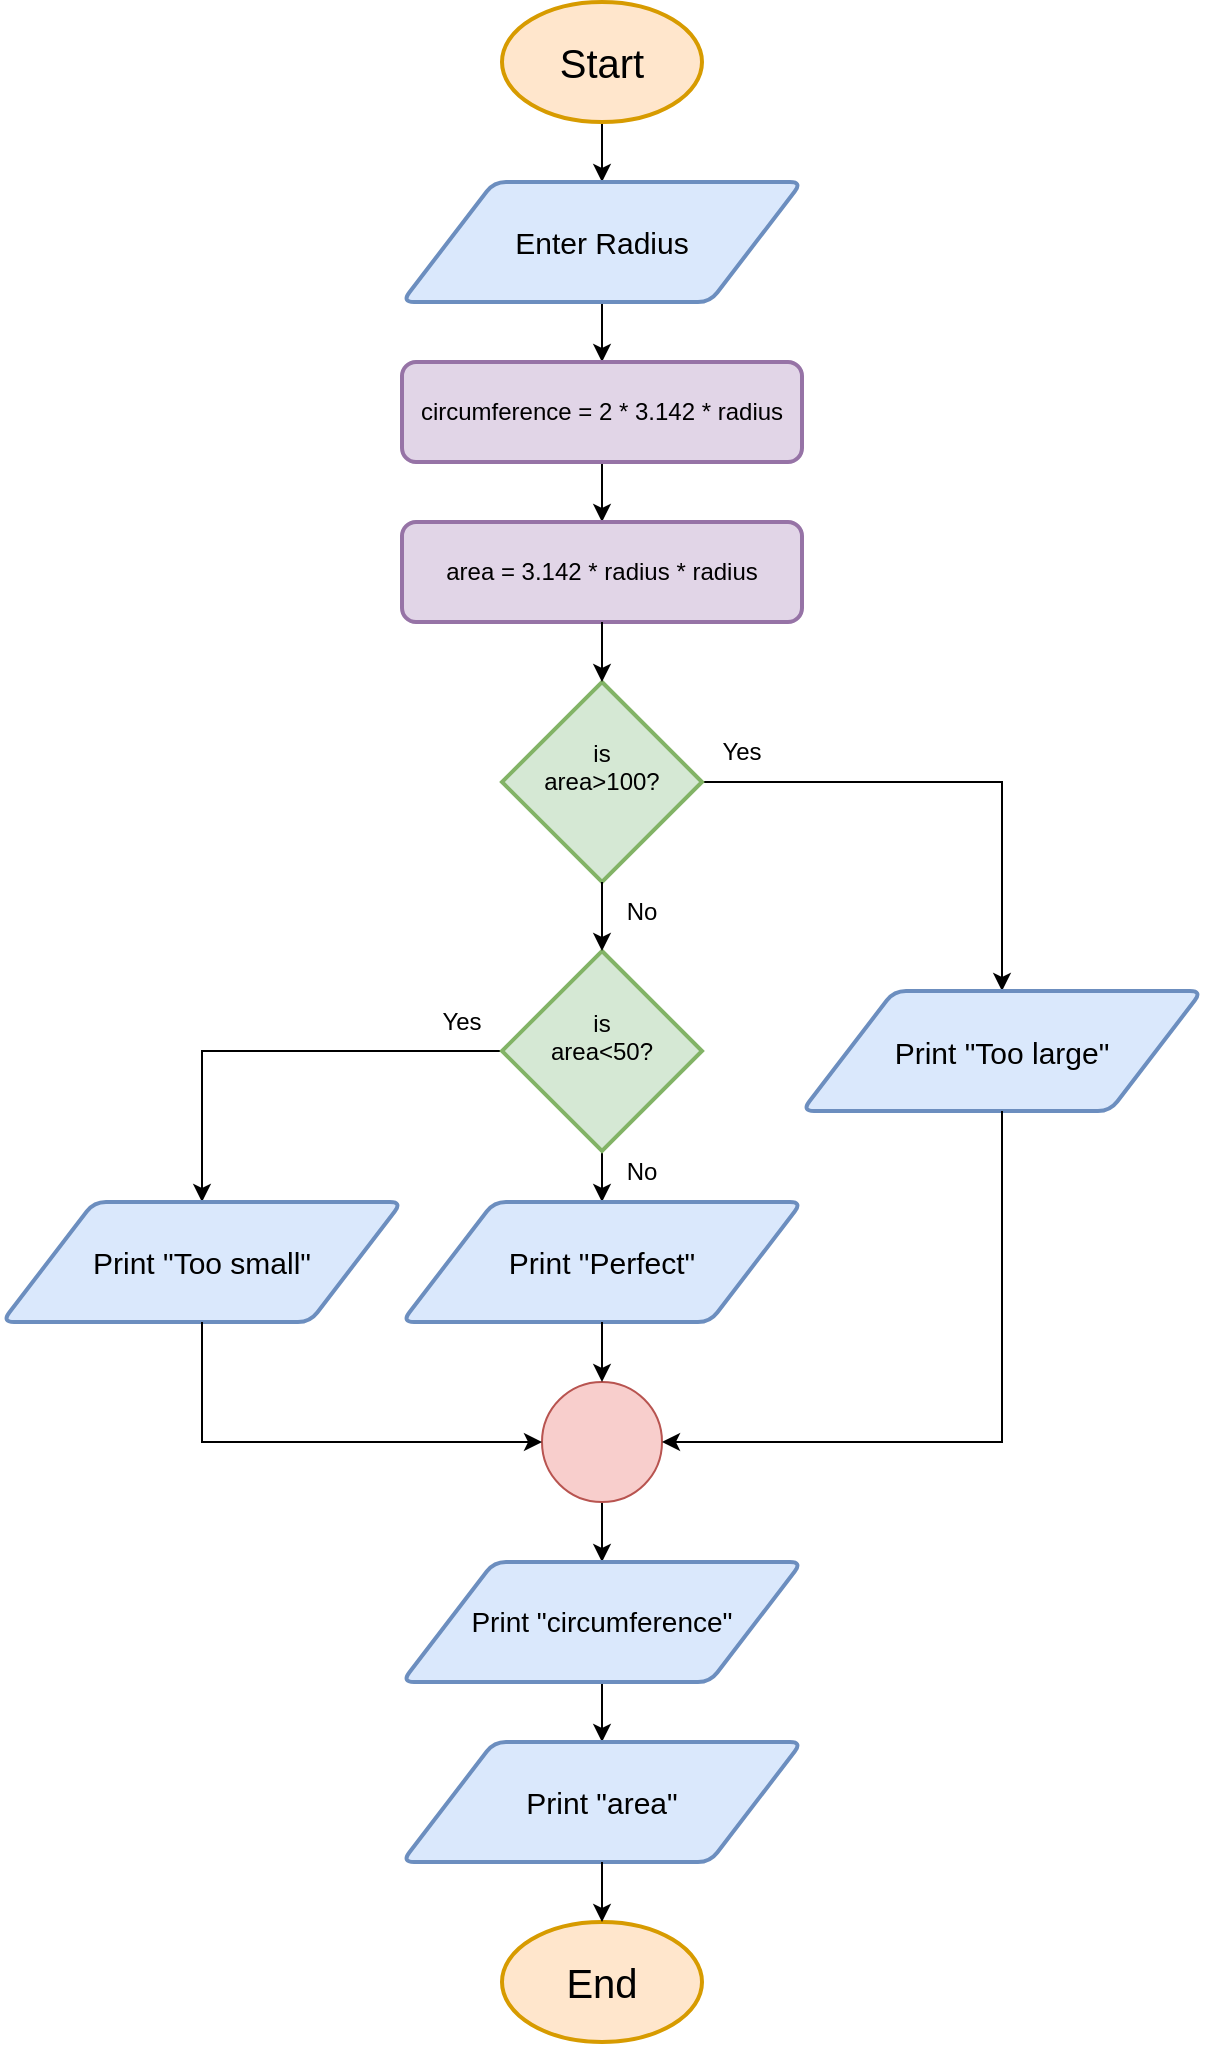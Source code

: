 <mxfile version="24.6.1" type="google">
  <diagram name="Page-1" id="Zr2tybDH_GIVGgKP7OE-">
    <mxGraphModel grid="1" page="1" gridSize="10" guides="1" tooltips="1" connect="1" arrows="1" fold="1" pageScale="1" pageWidth="827" pageHeight="1169" math="0" shadow="0">
      <root>
        <mxCell id="0" />
        <mxCell id="1" parent="0" />
        <mxCell id="LD9MMlu1tyv8-tvjZ2ai-3" style="edgeStyle=orthogonalEdgeStyle;rounded=0;orthogonalLoop=1;jettySize=auto;html=1;exitX=0.5;exitY=1;exitDx=0;exitDy=0;exitPerimeter=0;entryX=0.5;entryY=0;entryDx=0;entryDy=0;" edge="1" parent="1" source="LD9MMlu1tyv8-tvjZ2ai-1" target="LD9MMlu1tyv8-tvjZ2ai-2">
          <mxGeometry relative="1" as="geometry" />
        </mxCell>
        <mxCell id="LD9MMlu1tyv8-tvjZ2ai-1" value="&lt;font style=&quot;font-size: 20px;&quot;&gt;Start&lt;/font&gt;" style="strokeWidth=2;html=1;shape=mxgraph.flowchart.start_1;whiteSpace=wrap;fillColor=#ffe6cc;strokeColor=#d79b00;" vertex="1" parent="1">
          <mxGeometry x="364" y="10" width="100" height="60" as="geometry" />
        </mxCell>
        <mxCell id="LD9MMlu1tyv8-tvjZ2ai-5" style="edgeStyle=orthogonalEdgeStyle;rounded=0;orthogonalLoop=1;jettySize=auto;html=1;exitX=0.5;exitY=1;exitDx=0;exitDy=0;entryX=0.5;entryY=0;entryDx=0;entryDy=0;" edge="1" parent="1" source="LD9MMlu1tyv8-tvjZ2ai-2" target="LD9MMlu1tyv8-tvjZ2ai-4">
          <mxGeometry relative="1" as="geometry" />
        </mxCell>
        <mxCell id="LD9MMlu1tyv8-tvjZ2ai-2" value="Enter Radius" style="shape=parallelogram;html=1;strokeWidth=2;perimeter=parallelogramPerimeter;whiteSpace=wrap;rounded=1;arcSize=12;size=0.23;fillColor=#dae8fc;strokeColor=#6c8ebf;fontSize=15;" vertex="1" parent="1">
          <mxGeometry x="314" y="100" width="200" height="60" as="geometry" />
        </mxCell>
        <mxCell id="LD9MMlu1tyv8-tvjZ2ai-7" style="edgeStyle=orthogonalEdgeStyle;rounded=0;orthogonalLoop=1;jettySize=auto;html=1;exitX=0.5;exitY=1;exitDx=0;exitDy=0;entryX=0.5;entryY=0;entryDx=0;entryDy=0;" edge="1" parent="1" source="LD9MMlu1tyv8-tvjZ2ai-4" target="LD9MMlu1tyv8-tvjZ2ai-6">
          <mxGeometry relative="1" as="geometry" />
        </mxCell>
        <mxCell id="LD9MMlu1tyv8-tvjZ2ai-4" value="circumference = 2 * 3.142 * radius" style="rounded=1;whiteSpace=wrap;html=1;absoluteArcSize=1;arcSize=14;strokeWidth=2;fillColor=#e1d5e7;strokeColor=#9673a6;" vertex="1" parent="1">
          <mxGeometry x="314" y="190" width="200" height="50" as="geometry" />
        </mxCell>
        <mxCell id="LD9MMlu1tyv8-tvjZ2ai-6" value="area = 3.142 * radius * radius" style="rounded=1;whiteSpace=wrap;html=1;absoluteArcSize=1;arcSize=14;strokeWidth=2;fillColor=#e1d5e7;strokeColor=#9673a6;" vertex="1" parent="1">
          <mxGeometry x="314" y="270" width="200" height="50" as="geometry" />
        </mxCell>
        <mxCell id="LD9MMlu1tyv8-tvjZ2ai-14" style="edgeStyle=orthogonalEdgeStyle;rounded=0;orthogonalLoop=1;jettySize=auto;html=1;exitX=1;exitY=0.5;exitDx=0;exitDy=0;exitPerimeter=0;entryX=0.5;entryY=0;entryDx=0;entryDy=0;" edge="1" parent="1" source="LD9MMlu1tyv8-tvjZ2ai-8" target="LD9MMlu1tyv8-tvjZ2ai-12">
          <mxGeometry relative="1" as="geometry" />
        </mxCell>
        <mxCell id="LD9MMlu1tyv8-tvjZ2ai-8" value="is&lt;br&gt;area&amp;gt;100?&lt;div&gt;&lt;br/&gt;&lt;/div&gt;" style="strokeWidth=2;html=1;shape=mxgraph.flowchart.decision;whiteSpace=wrap;fillColor=#d5e8d4;strokeColor=#82b366;" vertex="1" parent="1">
          <mxGeometry x="364" y="350" width="100" height="100" as="geometry" />
        </mxCell>
        <mxCell id="LD9MMlu1tyv8-tvjZ2ai-9" style="edgeStyle=orthogonalEdgeStyle;rounded=0;orthogonalLoop=1;jettySize=auto;html=1;exitX=0.5;exitY=1;exitDx=0;exitDy=0;entryX=0.5;entryY=0;entryDx=0;entryDy=0;entryPerimeter=0;" edge="1" parent="1" source="LD9MMlu1tyv8-tvjZ2ai-6" target="LD9MMlu1tyv8-tvjZ2ai-8">
          <mxGeometry relative="1" as="geometry" />
        </mxCell>
        <mxCell id="LD9MMlu1tyv8-tvjZ2ai-16" style="edgeStyle=orthogonalEdgeStyle;rounded=0;orthogonalLoop=1;jettySize=auto;html=1;exitX=0.5;exitY=1;exitDx=0;exitDy=0;exitPerimeter=0;" edge="1" parent="1" source="LD9MMlu1tyv8-tvjZ2ai-10" target="LD9MMlu1tyv8-tvjZ2ai-15">
          <mxGeometry relative="1" as="geometry" />
        </mxCell>
        <mxCell id="LD9MMlu1tyv8-tvjZ2ai-18" style="edgeStyle=orthogonalEdgeStyle;rounded=0;orthogonalLoop=1;jettySize=auto;html=1;exitX=0;exitY=0.5;exitDx=0;exitDy=0;exitPerimeter=0;entryX=0.5;entryY=0;entryDx=0;entryDy=0;" edge="1" parent="1" source="LD9MMlu1tyv8-tvjZ2ai-10" target="LD9MMlu1tyv8-tvjZ2ai-17">
          <mxGeometry relative="1" as="geometry" />
        </mxCell>
        <mxCell id="LD9MMlu1tyv8-tvjZ2ai-10" value="is&lt;br&gt;area&amp;lt;50?&lt;div&gt;&lt;br&gt;&lt;/div&gt;" style="strokeWidth=2;html=1;shape=mxgraph.flowchart.decision;whiteSpace=wrap;fillColor=#d5e8d4;strokeColor=#82b366;" vertex="1" parent="1">
          <mxGeometry x="364" y="484.5" width="100" height="100" as="geometry" />
        </mxCell>
        <mxCell id="LD9MMlu1tyv8-tvjZ2ai-11" style="edgeStyle=orthogonalEdgeStyle;rounded=0;orthogonalLoop=1;jettySize=auto;html=1;exitX=0.5;exitY=1;exitDx=0;exitDy=0;exitPerimeter=0;entryX=0.5;entryY=0;entryDx=0;entryDy=0;entryPerimeter=0;" edge="1" parent="1" source="LD9MMlu1tyv8-tvjZ2ai-8" target="LD9MMlu1tyv8-tvjZ2ai-10">
          <mxGeometry relative="1" as="geometry" />
        </mxCell>
        <mxCell id="LD9MMlu1tyv8-tvjZ2ai-12" value="Print &quot;Too large&quot;" style="shape=parallelogram;html=1;strokeWidth=2;perimeter=parallelogramPerimeter;whiteSpace=wrap;rounded=1;arcSize=12;size=0.23;fillColor=#dae8fc;strokeColor=#6c8ebf;fontSize=15;" vertex="1" parent="1">
          <mxGeometry x="514" y="504.5" width="200" height="60" as="geometry" />
        </mxCell>
        <mxCell id="LD9MMlu1tyv8-tvjZ2ai-15" value="Print &quot;Perfect&quot;" style="shape=parallelogram;html=1;strokeWidth=2;perimeter=parallelogramPerimeter;whiteSpace=wrap;rounded=1;arcSize=12;size=0.23;fillColor=#dae8fc;strokeColor=#6c8ebf;fontSize=15;" vertex="1" parent="1">
          <mxGeometry x="314" y="610" width="200" height="60" as="geometry" />
        </mxCell>
        <mxCell id="LD9MMlu1tyv8-tvjZ2ai-17" value="&lt;font style=&quot;font-size: 15px;&quot;&gt;Print &quot;Too small&quot;&lt;/font&gt;" style="shape=parallelogram;html=1;strokeWidth=2;perimeter=parallelogramPerimeter;whiteSpace=wrap;rounded=1;arcSize=12;size=0.23;fillColor=#dae8fc;strokeColor=#6c8ebf;" vertex="1" parent="1">
          <mxGeometry x="114" y="610" width="200" height="60" as="geometry" />
        </mxCell>
        <mxCell id="LD9MMlu1tyv8-tvjZ2ai-19" value="Yes" style="text;html=1;align=center;verticalAlign=middle;whiteSpace=wrap;rounded=0;" vertex="1" parent="1">
          <mxGeometry x="454" y="370" width="60" height="30" as="geometry" />
        </mxCell>
        <mxCell id="LD9MMlu1tyv8-tvjZ2ai-20" value="Yes" style="text;html=1;align=center;verticalAlign=middle;whiteSpace=wrap;rounded=0;" vertex="1" parent="1">
          <mxGeometry x="314" y="504.5" width="60" height="30" as="geometry" />
        </mxCell>
        <mxCell id="LD9MMlu1tyv8-tvjZ2ai-21" value="No" style="text;html=1;align=center;verticalAlign=middle;whiteSpace=wrap;rounded=0;" vertex="1" parent="1">
          <mxGeometry x="404" y="580" width="60" height="30" as="geometry" />
        </mxCell>
        <mxCell id="LD9MMlu1tyv8-tvjZ2ai-22" value="No" style="text;html=1;align=center;verticalAlign=middle;whiteSpace=wrap;rounded=0;" vertex="1" parent="1">
          <mxGeometry x="404" y="450" width="60" height="30" as="geometry" />
        </mxCell>
        <mxCell id="LD9MMlu1tyv8-tvjZ2ai-30" style="edgeStyle=orthogonalEdgeStyle;rounded=0;orthogonalLoop=1;jettySize=auto;html=1;exitX=0.5;exitY=1;exitDx=0;exitDy=0;exitPerimeter=0;entryX=0.5;entryY=0;entryDx=0;entryDy=0;" edge="1" parent="1" source="LD9MMlu1tyv8-tvjZ2ai-24" target="LD9MMlu1tyv8-tvjZ2ai-29">
          <mxGeometry relative="1" as="geometry" />
        </mxCell>
        <mxCell id="LD9MMlu1tyv8-tvjZ2ai-24" value="" style="verticalLabelPosition=bottom;verticalAlign=top;html=1;shape=mxgraph.flowchart.on-page_reference;fillColor=#f8cecc;strokeColor=#b85450;" vertex="1" parent="1">
          <mxGeometry x="384" y="700" width="60" height="60" as="geometry" />
        </mxCell>
        <mxCell id="LD9MMlu1tyv8-tvjZ2ai-25" style="edgeStyle=orthogonalEdgeStyle;rounded=0;orthogonalLoop=1;jettySize=auto;html=1;exitX=0.5;exitY=1;exitDx=0;exitDy=0;entryX=0.5;entryY=0;entryDx=0;entryDy=0;entryPerimeter=0;" edge="1" parent="1" source="LD9MMlu1tyv8-tvjZ2ai-15" target="LD9MMlu1tyv8-tvjZ2ai-24">
          <mxGeometry relative="1" as="geometry" />
        </mxCell>
        <mxCell id="LD9MMlu1tyv8-tvjZ2ai-27" style="edgeStyle=orthogonalEdgeStyle;rounded=0;orthogonalLoop=1;jettySize=auto;html=1;exitX=0.5;exitY=1;exitDx=0;exitDy=0;entryX=0;entryY=0.5;entryDx=0;entryDy=0;entryPerimeter=0;" edge="1" parent="1" source="LD9MMlu1tyv8-tvjZ2ai-17" target="LD9MMlu1tyv8-tvjZ2ai-24">
          <mxGeometry relative="1" as="geometry" />
        </mxCell>
        <mxCell id="LD9MMlu1tyv8-tvjZ2ai-28" style="edgeStyle=orthogonalEdgeStyle;rounded=0;orthogonalLoop=1;jettySize=auto;html=1;exitX=0.5;exitY=1;exitDx=0;exitDy=0;entryX=1;entryY=0.5;entryDx=0;entryDy=0;entryPerimeter=0;" edge="1" parent="1" source="LD9MMlu1tyv8-tvjZ2ai-12" target="LD9MMlu1tyv8-tvjZ2ai-24">
          <mxGeometry relative="1" as="geometry" />
        </mxCell>
        <mxCell id="LD9MMlu1tyv8-tvjZ2ai-32" style="edgeStyle=orthogonalEdgeStyle;rounded=0;orthogonalLoop=1;jettySize=auto;html=1;exitX=0.5;exitY=1;exitDx=0;exitDy=0;entryX=0.5;entryY=0;entryDx=0;entryDy=0;" edge="1" parent="1" source="LD9MMlu1tyv8-tvjZ2ai-29" target="LD9MMlu1tyv8-tvjZ2ai-31">
          <mxGeometry relative="1" as="geometry" />
        </mxCell>
        <mxCell id="LD9MMlu1tyv8-tvjZ2ai-29" value="Print &quot;circumference&quot;" style="shape=parallelogram;html=1;strokeWidth=2;perimeter=parallelogramPerimeter;whiteSpace=wrap;rounded=1;arcSize=12;size=0.23;fillColor=#dae8fc;strokeColor=#6c8ebf;fontSize=14;" vertex="1" parent="1">
          <mxGeometry x="314" y="790" width="200" height="60" as="geometry" />
        </mxCell>
        <mxCell id="LD9MMlu1tyv8-tvjZ2ai-31" value="Print &quot;area&quot;" style="shape=parallelogram;html=1;strokeWidth=2;perimeter=parallelogramPerimeter;whiteSpace=wrap;rounded=1;arcSize=12;size=0.23;fillColor=#dae8fc;strokeColor=#6c8ebf;fontSize=15;" vertex="1" parent="1">
          <mxGeometry x="314" y="880" width="200" height="60" as="geometry" />
        </mxCell>
        <mxCell id="LD9MMlu1tyv8-tvjZ2ai-33" value="&lt;font style=&quot;font-size: 20px;&quot;&gt;End&lt;/font&gt;" style="strokeWidth=2;html=1;shape=mxgraph.flowchart.start_1;whiteSpace=wrap;fillColor=#ffe6cc;strokeColor=#d79b00;" vertex="1" parent="1">
          <mxGeometry x="364" y="970" width="100" height="60" as="geometry" />
        </mxCell>
        <mxCell id="LD9MMlu1tyv8-tvjZ2ai-35" style="edgeStyle=orthogonalEdgeStyle;rounded=0;orthogonalLoop=1;jettySize=auto;html=1;exitX=0.5;exitY=1;exitDx=0;exitDy=0;entryX=0.5;entryY=0;entryDx=0;entryDy=0;entryPerimeter=0;" edge="1" parent="1" source="LD9MMlu1tyv8-tvjZ2ai-31" target="LD9MMlu1tyv8-tvjZ2ai-33">
          <mxGeometry relative="1" as="geometry" />
        </mxCell>
      </root>
    </mxGraphModel>
  </diagram>
</mxfile>
